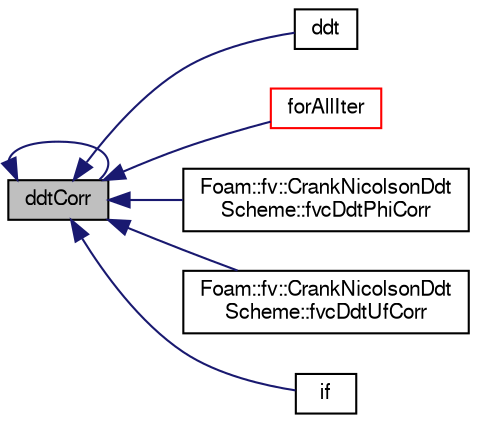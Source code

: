 digraph "ddtCorr"
{
  bgcolor="transparent";
  edge [fontname="FreeSans",fontsize="10",labelfontname="FreeSans",labelfontsize="10"];
  node [fontname="FreeSans",fontsize="10",shape=record];
  rankdir="LR";
  Node7155 [label="ddtCorr",height=0.2,width=0.4,color="black", fillcolor="grey75", style="filled", fontcolor="black"];
  Node7155 -> Node7156 [dir="back",color="midnightblue",fontsize="10",style="solid",fontname="FreeSans"];
  Node7156 [label="ddt",height=0.2,width=0.4,color="black",URL="$a21134.html#a13011ca3dd7fb8cd05b327db6da418b4"];
  Node7155 -> Node7155 [dir="back",color="midnightblue",fontsize="10",style="solid",fontname="FreeSans"];
  Node7155 -> Node7157 [dir="back",color="midnightblue",fontsize="10",style="solid",fontname="FreeSans"];
  Node7157 [label="forAllIter",height=0.2,width=0.4,color="red",URL="$a38159.html#aaaca96f2de03e39be860dca1ff20ef39"];
  Node7155 -> Node7159 [dir="back",color="midnightblue",fontsize="10",style="solid",fontname="FreeSans"];
  Node7159 [label="Foam::fv::CrankNicolsonDdt\lScheme::fvcDdtPhiCorr",height=0.2,width=0.4,color="black",URL="$a22478.html#a911ca3a00d4feb25cc8f71c583ad394a"];
  Node7155 -> Node7160 [dir="back",color="midnightblue",fontsize="10",style="solid",fontname="FreeSans"];
  Node7160 [label="Foam::fv::CrankNicolsonDdt\lScheme::fvcDdtUfCorr",height=0.2,width=0.4,color="black",URL="$a22478.html#ac5f8759de325b50d29474e4900891b2d"];
  Node7155 -> Node7161 [dir="back",color="midnightblue",fontsize="10",style="solid",fontname="FreeSans"];
  Node7161 [label="if",height=0.2,width=0.4,color="black",URL="$a38027.html#a8b7f998449b569bf0b55d8c54cbac3cc"];
}
